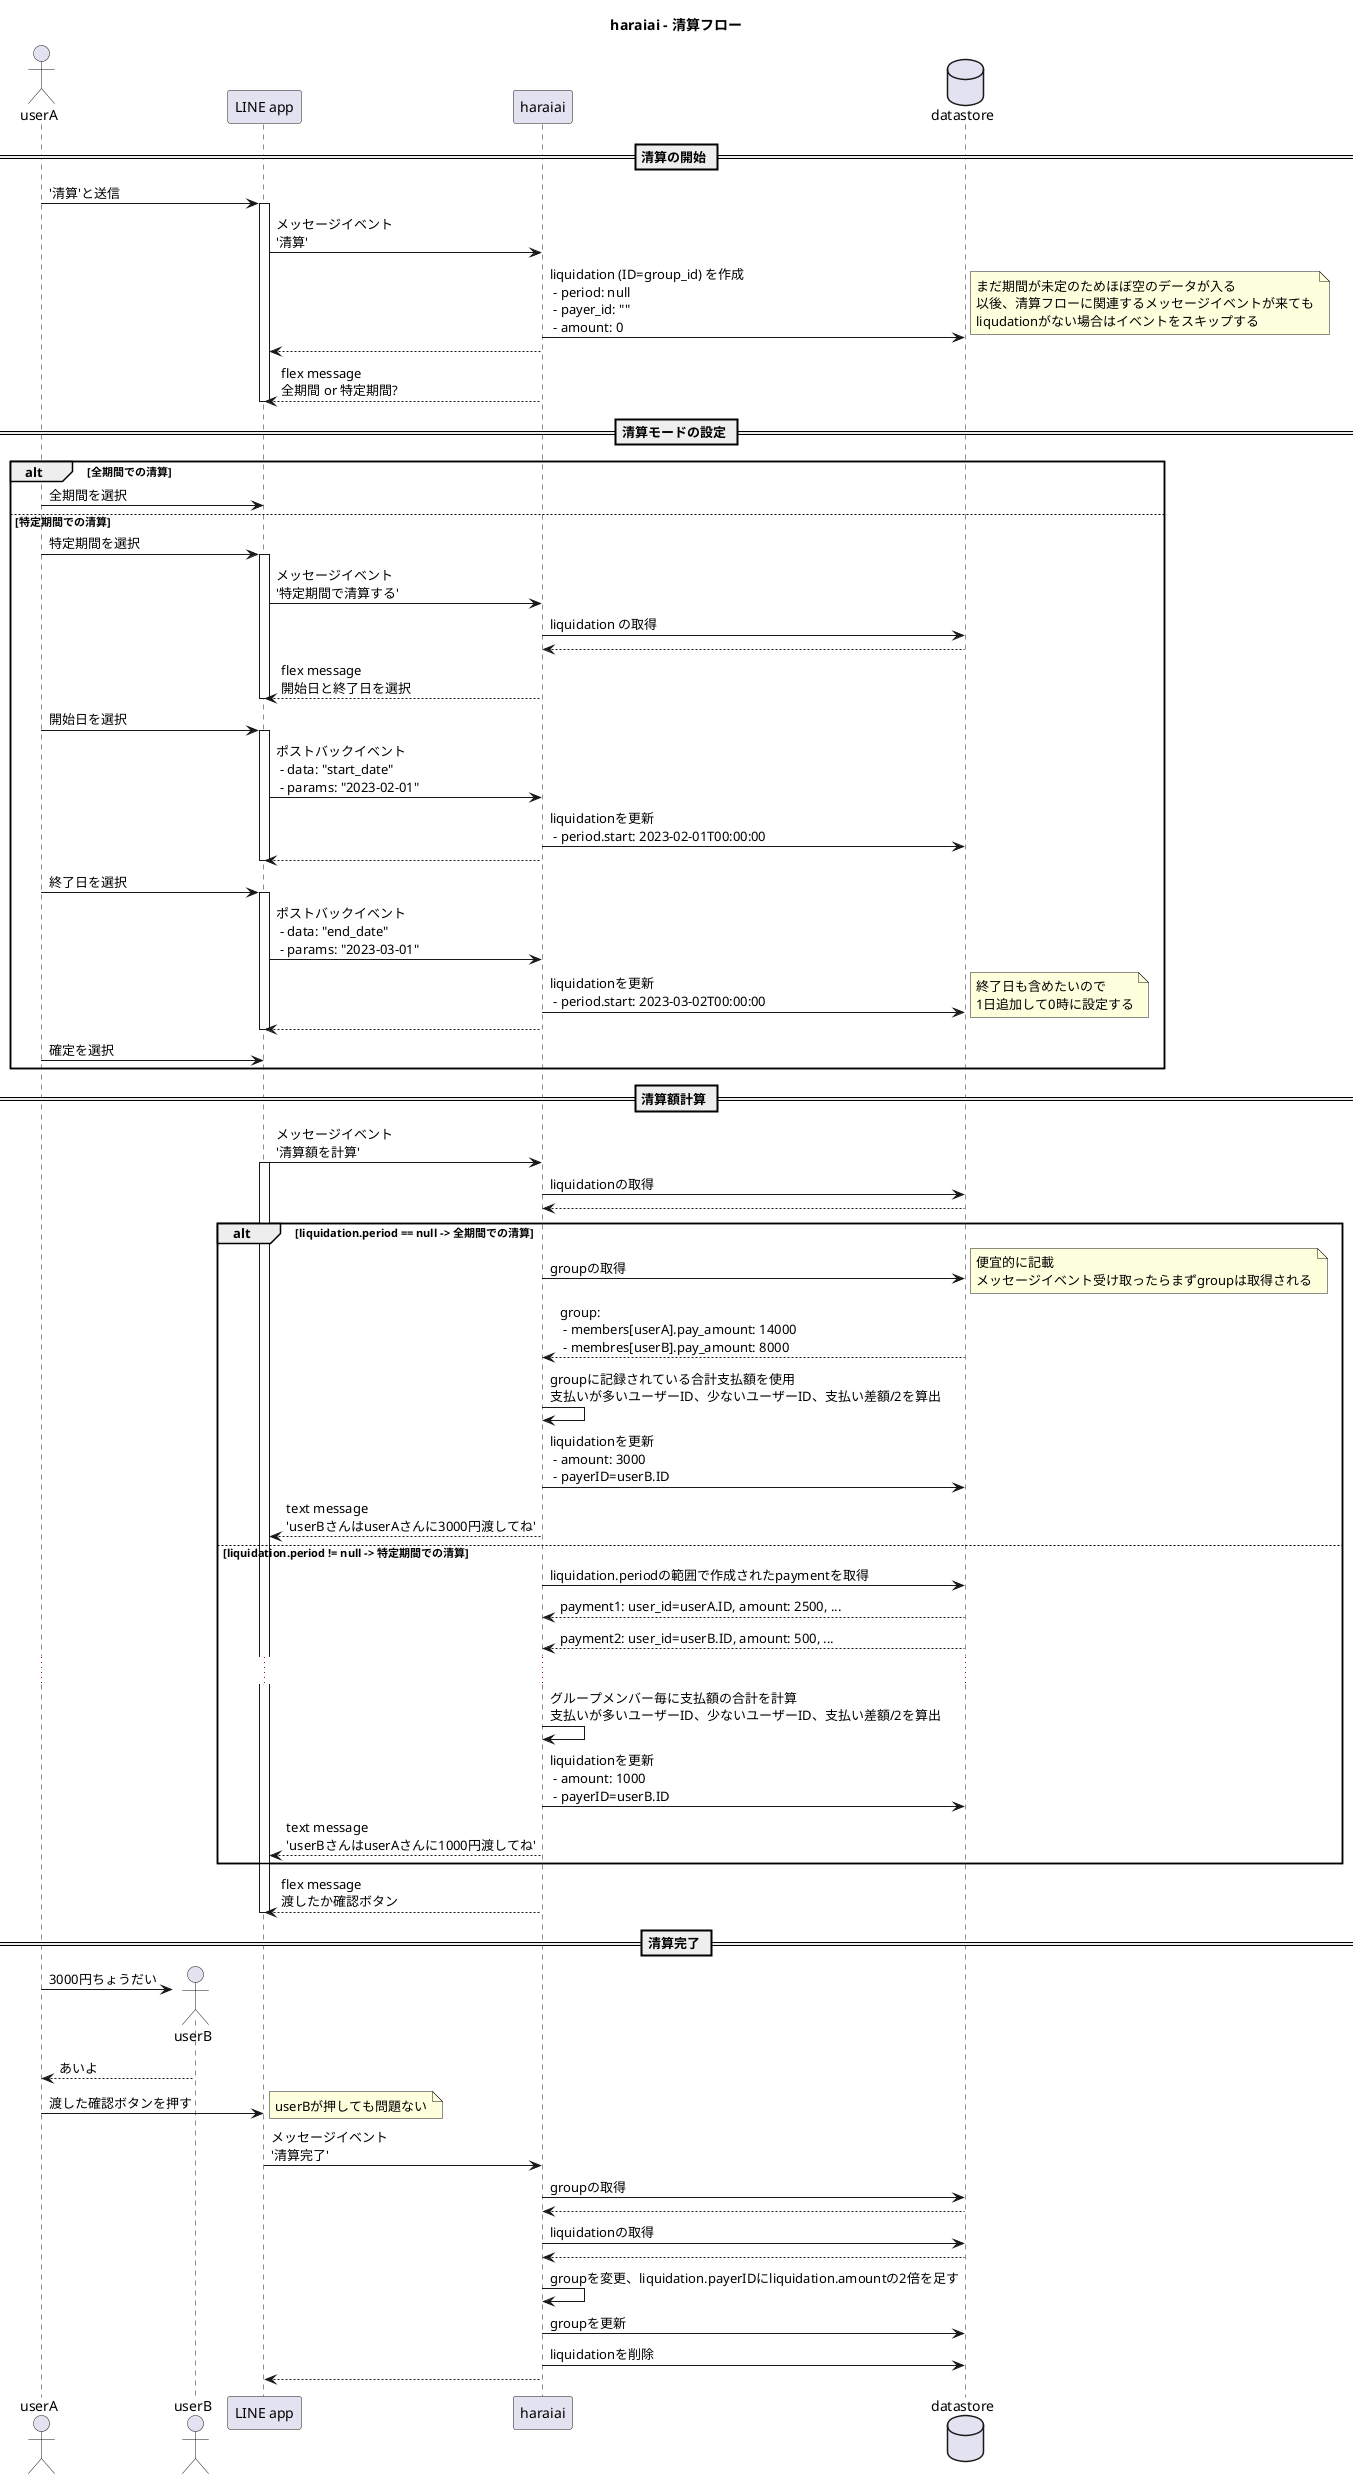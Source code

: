 @startuml
title haraiai - 清算フロー

actor userA as u
actor userB as uB

participant "LINE app" as c

participant haraiai as s
database datastore as d

== 清算の開始 ==

u -> c: '清算'と送信
activate c
c -> s: メッセージイベント\n'清算'
s -> d: liquidation (ID=group_id) を作成\n - period: null\n - payer_id: ""\n - amount: 0
note right
    まだ期間が未定のためほぼ空のデータが入る
    以後、清算フローに関連するメッセージイベントが来ても
    liqudationがない場合はイベントをスキップする
end note
c <-- s:
c <-- s: flex message\n全期間 or 特定期間?
deactivate c

== 清算モードの設定 ==
alt 全期間での清算
u -> c: 全期間を選択
else 特定期間での清算
u -> c: 特定期間を選択
activate c
c -> s: メッセージイベント\n'特定期間で清算する'
s -> d: liquidation の取得
s <-- d
c <-- s: flex message\n開始日と終了日を選択
deactivate c

u -> c: 開始日を選択
activate c
c -> s: ポストバックイベント\n - data: "start_date"\n - params: "2023-02-01"
s -> d: liquidationを更新\n - period.start: 2023-02-01T00:00:00
c <-- s:
deactivate c

u -> c: 終了日を選択
activate c
c -> s: ポストバックイベント\n - data: "end_date"\n - params: "2023-03-01"
s -> d: liquidationを更新\n - period.start: 2023-03-02T00:00:00
note right : 終了日も含めたいので\n1日追加して0時に設定する
c <-- s:
deactivate c

u -> c: 確定を選択
end alt

== 清算額計算 ==
c -> s: メッセージイベント\n'清算額を計算'
activate c
s -> d: liquidationの取得
s <-- d
alt liquidation.period == null -> 全期間での清算
s -> d: groupの取得
note right : 便宜的に記載\nメッセージイベント受け取ったらまずgroupは取得される
s <-- d: group:\n - members[userA].pay_amount: 14000\n - membres[userB].pay_amount: 8000
s -> s: groupに記録されている合計支払額を使用\n支払いが多いユーザーID、少ないユーザーID、支払い差額/2を算出
s -> d: liquidationを更新\n - amount: 3000\n - payerID=userB.ID
c <-- s: text message\n'userBさんはuserAさんに3000円渡してね'
else liquidation.period != null -> 特定期間での清算
s -> d: liquidation.periodの範囲で作成されたpaymentを取得
s <-- d: payment1: user_id=userA.ID, amount: 2500, ...
s <-- d: payment2: user_id=userB.ID, amount: 500, ...
...
s -> s: グループメンバー毎に支払額の合計を計算\n支払いが多いユーザーID、少ないユーザーID、支払い差額/2を算出
s -> d: liquidationを更新\n - amount: 1000\n - payerID=userB.ID
c <-- s: text message\n'userBさんはuserAさんに1000円渡してね'
end alt

c <-- s: flex message\n渡したか確認ボタン
deactivate c

== 清算完了 ==
create uB
u -> uB : 3000円ちょうだい
u <-- uB : あいよ

u -> c: 渡した確認ボタンを押す
note right: userBが押しても問題ない
c -> s: メッセージイベント\n'清算完了'
s -> d: groupの取得
s <-- d:
s -> d: liquidationの取得
s <-- d
s -> s: groupを変更、liquidation.payerIDにliquidation.amountの2倍を足す
s -> d : groupを更新
s -> d : liquidationを削除
c <-- s

@enduml